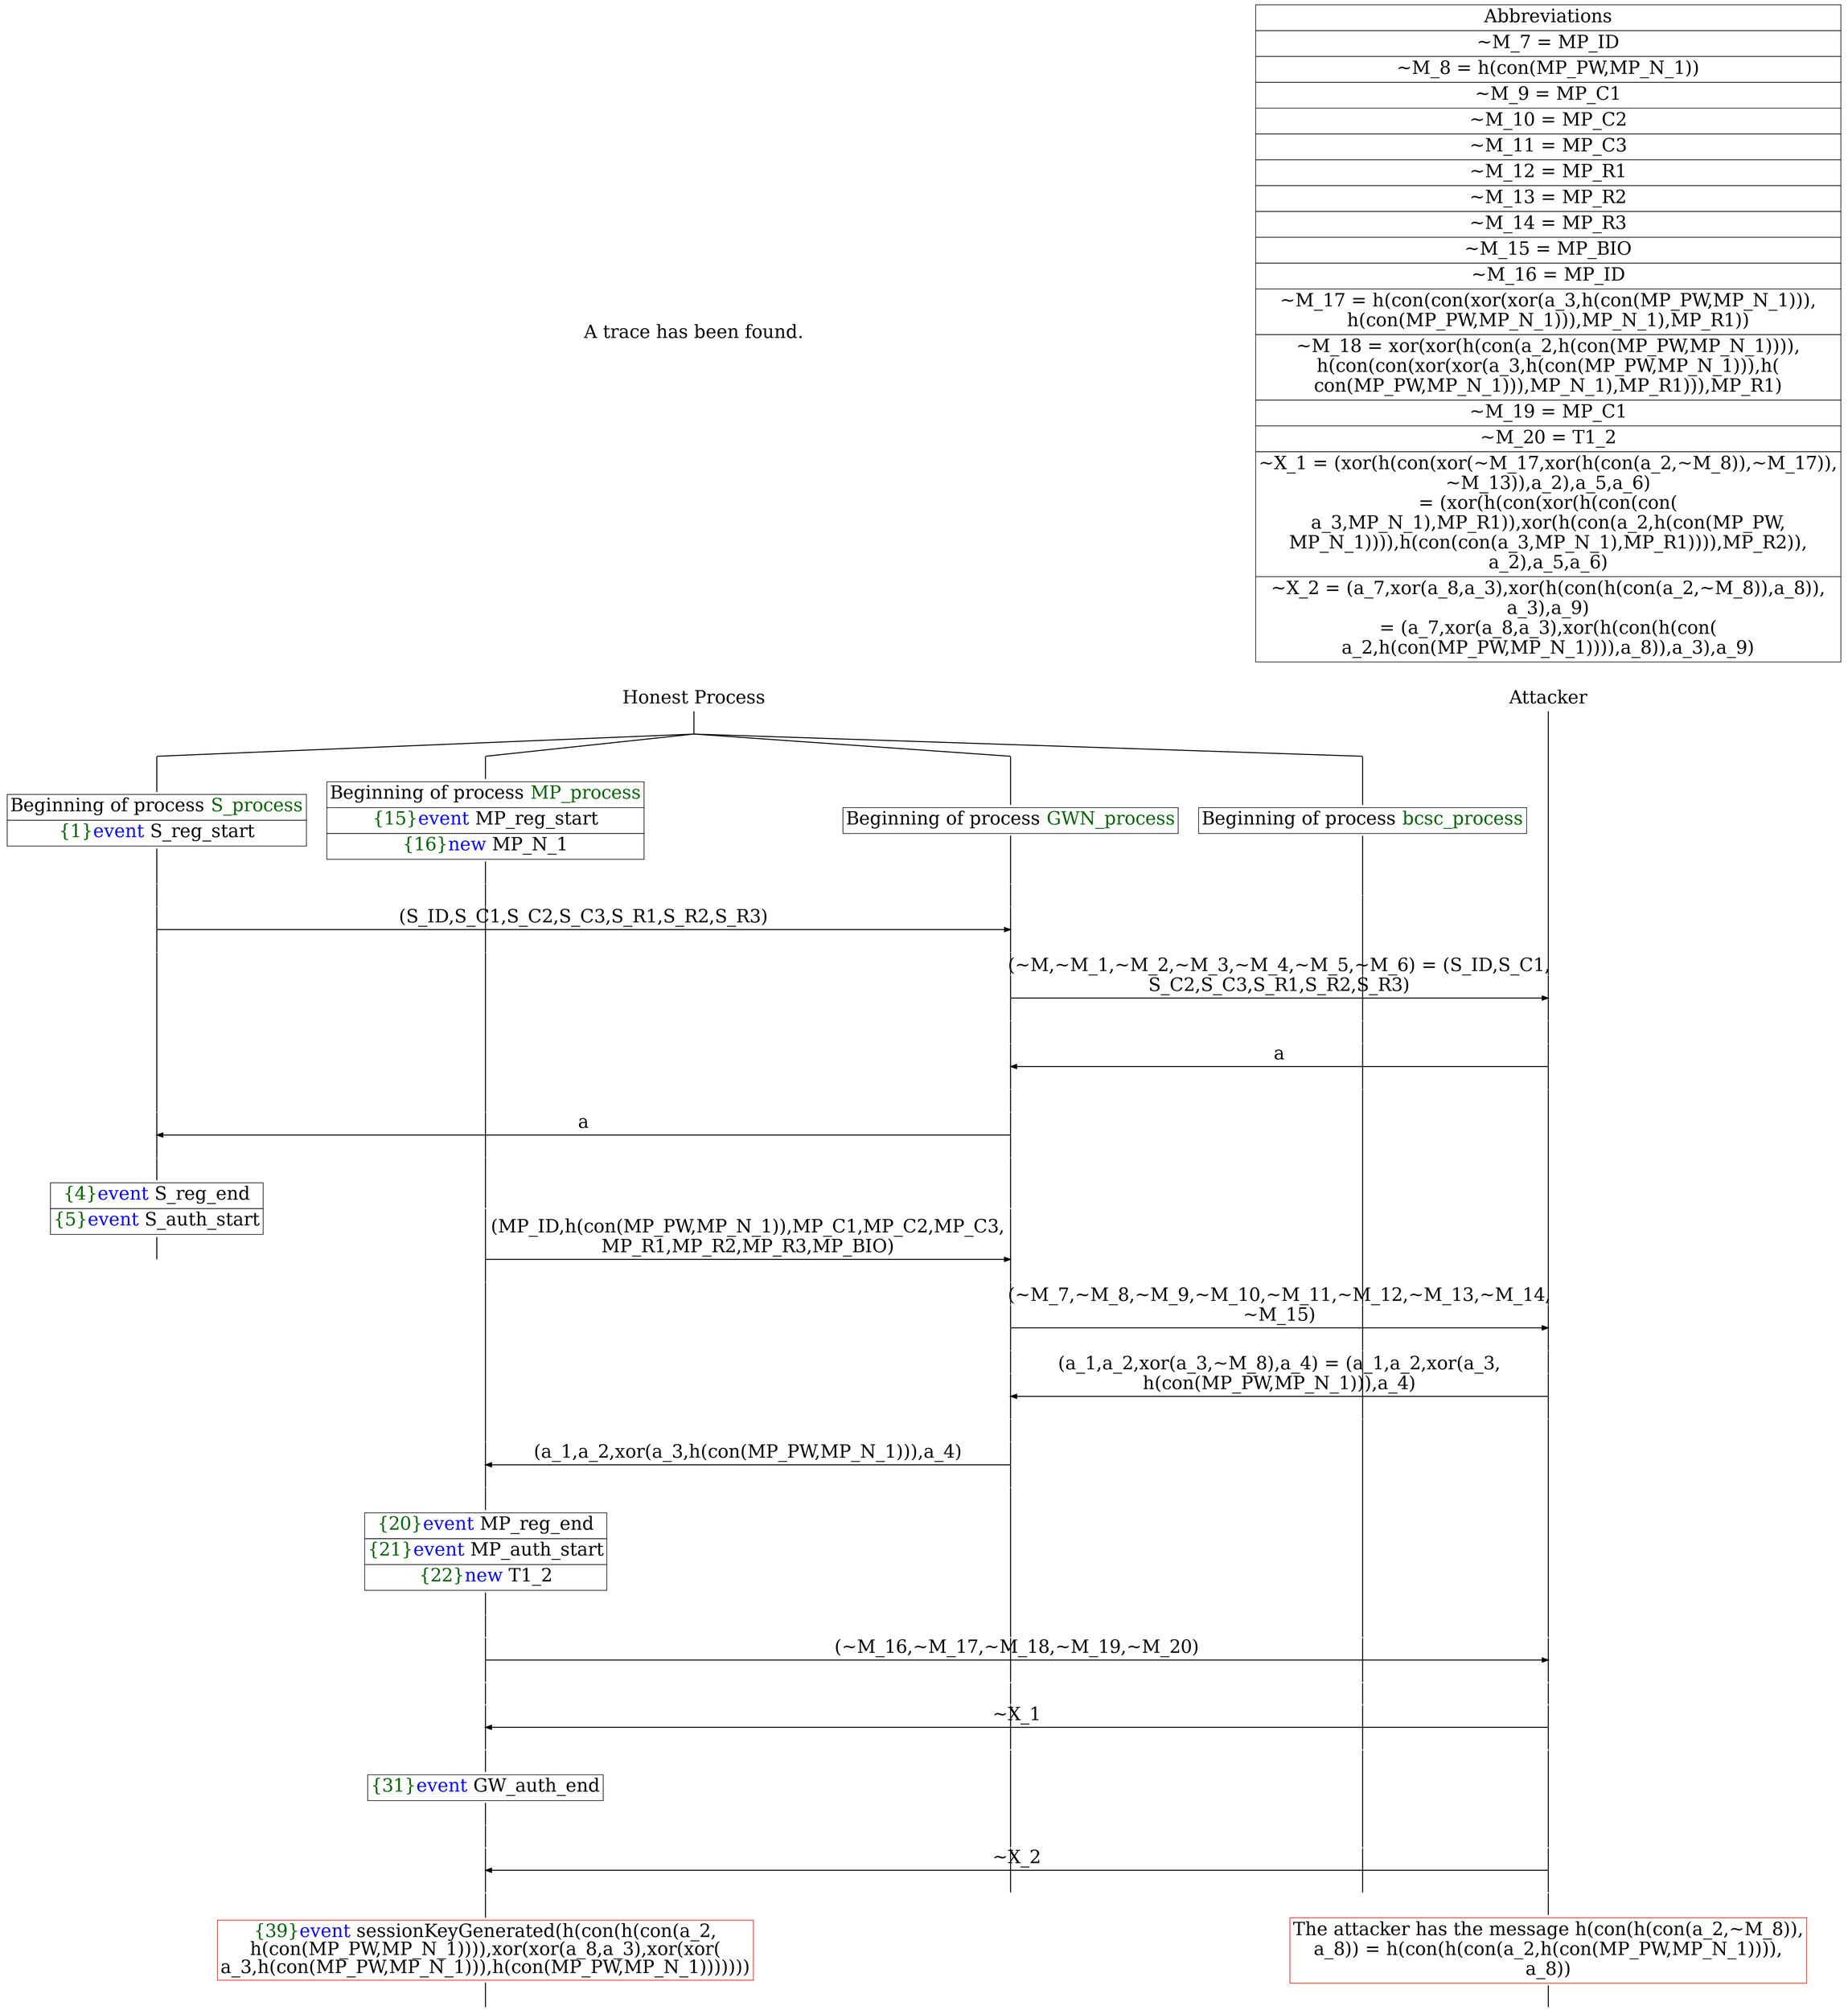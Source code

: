 digraph {
graph [ordering = out]
edge [arrowhead = none, penwidth = 1.6, fontsize = 30]
node [shape = point, width = 0, height = 0, fontsize = 30]
Trace [label = <A trace has been found.<br/>
>, shape = plaintext]
P0__0 [label = "Honest Process", shape = plaintext]
P__0 [label = "Attacker", shape = plaintext]
Trace -> P0__0 [label = "", style = invisible, weight = 100]{rank = same; P0__0 P__0}
P0__0 -> P0__1 [label = <>, weight = 100]
/*RPar */
P0__1 -> P0_3__1 [label = <>]
P0__1 -> P0_2__1 [label = <>]
P0__1 -> P0_1__1 [label = <>]
P0__1 -> P0_0__1 [label = <>]
P0__1 [label = "", fixedsize = false, width = 0, height = 0, shape = none]
{rank = same; P0_0__1 P0_1__1 P0_2__1 P0_3__1}
P0_0__1 -> P0_0__2 [label = <>, weight = 100]
P0_0__2 [shape = plaintext, label = <<TABLE BORDER="0" CELLBORDER="1" CELLSPACING="0" CELLPADDING="4"> <TR><TD>Beginning of process <FONT COLOR="darkgreen">bcsc_process</FONT></TD></TR></TABLE>>]
P0_0__2 -> P0_0__3 [label = <>, weight = 100]
P0_1__1 -> P0_1__2 [label = <>, weight = 100]
P0_1__2 [shape = plaintext, label = <<TABLE BORDER="0" CELLBORDER="1" CELLSPACING="0" CELLPADDING="4"> <TR><TD>Beginning of process <FONT COLOR="darkgreen">GWN_process</FONT></TD></TR></TABLE>>]
P0_1__2 -> P0_1__3 [label = <>, weight = 100]
P0_2__1 -> P0_2__2 [label = <>, weight = 100]
P0_2__2 [shape = plaintext, label = <<TABLE BORDER="0" CELLBORDER="1" CELLSPACING="0" CELLPADDING="4"> <TR><TD>Beginning of process <FONT COLOR="darkgreen">MP_process</FONT></TD></TR><TR><TD><FONT COLOR="darkgreen">{15}</FONT><FONT COLOR="blue">event</FONT> MP_reg_start</TD></TR><TR><TD><FONT COLOR="darkgreen">{16}</FONT><FONT COLOR="blue">new </FONT>MP_N_1</TD></TR></TABLE>>]
P0_2__2 -> P0_2__3 [label = <>, weight = 100]
P0_3__1 -> P0_3__2 [label = <>, weight = 100]
P0_3__2 [shape = plaintext, label = <<TABLE BORDER="0" CELLBORDER="1" CELLSPACING="0" CELLPADDING="4"> <TR><TD>Beginning of process <FONT COLOR="darkgreen">S_process</FONT></TD></TR><TR><TD><FONT COLOR="darkgreen">{1}</FONT><FONT COLOR="blue">event</FONT> S_reg_start</TD></TR></TABLE>>]
P0_3__2 -> P0_3__3 [label = <>, weight = 100]
P0_3__3 -> P0_3__4 [label = <>, weight = 100]
P0_2__3 -> P0_2__4 [label = <>, weight = 100]
P0_1__3 -> P0_1__4 [label = <>, weight = 100]
{rank = same; P0_1__4 P0_2__4 P0_3__4}
P0_3__4 -> P0_3__5 [label = <>, weight = 100]
P0_1__4 -> P0_1__5 [label = <>, weight = 100]
{rank = same; P0_1__5 P0_3__5}
P0_3__5 -> P0_1__5 [label = <(S_ID,S_C1,S_C2,S_C3,S_R1,S_R2,S_R3)>, arrowhead = normal]
P0_3__5 -> P0_3__6 [label = <>, weight = 100]
P0_2__4 -> P0_2__5 [label = <>, weight = 100]
P0_1__5 -> P0_1__6 [label = <>, weight = 100]
{rank = same; P0_1__6 P0_2__5 P0_3__6}
P0_1__6 -> P0_1__7 [label = <>, weight = 100]
P0_0__3 -> P0_0__4 [label = <>, weight = 100]
P__0 -> P__1 [label = <>, weight = 100]
{rank = same; P__1 P0_0__4 P0_1__7}
P0_1__7 -> P0_1__8 [label = <>, weight = 100]
P__1 -> P__2 [label = <>, weight = 100]
{rank = same; P__2 P0_1__8}
P0_1__8 -> P__2 [label = <(~M,~M_1,~M_2,~M_3,~M_4,~M_5,~M_6) = (S_ID,S_C1,<br/>
S_C2,S_C3,S_R1,S_R2,S_R3)>, arrowhead = normal]
P0_1__8 -> P0_1__9 [label = <>, weight = 100]
P0_0__4 -> P0_0__5 [label = <>, weight = 100]
P__2 -> P__3 [label = <>, weight = 100]
{rank = same; P__3 P0_0__5 P0_1__9}
P0_1__9 -> P0_1__10 [label = <>, weight = 100]
P0_0__5 -> P0_0__6 [label = <>, weight = 100]
P__3 -> P__4 [label = <>, weight = 100]
{rank = same; P__4 P0_0__6 P0_1__10}
P0_1__10 -> P0_1__11 [label = <>, weight = 100]
P__4 -> P__5 [label = <>, weight = 100]
{rank = same; P__5 P0_1__11}
P0_1__11 -> P__5 [label = <a>, dir = back, arrowhead = normal]
P0_1__11 -> P0_1__12 [label = <>, weight = 100]
P0_0__6 -> P0_0__7 [label = <>, weight = 100]
P__5 -> P__6 [label = <>, weight = 100]
{rank = same; P__6 P0_0__7 P0_1__12}
P0_3__6 -> P0_3__7 [label = <>, weight = 100]
P0_2__5 -> P0_2__6 [label = <>, weight = 100]
P0_1__12 -> P0_1__13 [label = <>, weight = 100]
{rank = same; P0_1__13 P0_2__6 P0_3__7}
P0_3__7 -> P0_3__8 [label = <>, weight = 100]
P0_1__13 -> P0_1__14 [label = <>, weight = 100]
{rank = same; P0_1__14 P0_3__8}
P0_3__8 -> P0_1__14 [label = <a>, dir = back, arrowhead = normal]
P0_3__8 -> P0_3__9 [label = <>, weight = 100]
P0_2__6 -> P0_2__7 [label = <>, weight = 100]
P0_1__14 -> P0_1__15 [label = <>, weight = 100]
{rank = same; P0_1__15 P0_2__7 P0_3__9}
P0_3__9 -> P0_3__10 [label = <>, weight = 100]
P0_3__10 [shape = plaintext, label = <<TABLE BORDER="0" CELLBORDER="1" CELLSPACING="0" CELLPADDING="4"> <TR><TD><FONT COLOR="darkgreen">{4}</FONT><FONT COLOR="blue">event</FONT> S_reg_end</TD></TR><TR><TD><FONT COLOR="darkgreen">{5}</FONT><FONT COLOR="blue">event</FONT> S_auth_start</TD></TR></TABLE>>]
P0_3__10 -> P0_3__11 [label = <>, weight = 100]
P0_2__7 -> P0_2__8 [label = <>, weight = 100]
P0_1__15 -> P0_1__16 [label = <>, weight = 100]
{rank = same; P0_1__16 P0_2__8}
P0_2__8 -> P0_2__9 [label = <>, weight = 100]
P0_1__16 -> P0_1__17 [label = <>, weight = 100]
{rank = same; P0_1__17 P0_2__9}
P0_2__9 -> P0_1__17 [label = <(MP_ID,h(con(MP_PW,MP_N_1)),MP_C1,MP_C2,MP_C3,<br/>
MP_R1,MP_R2,MP_R3,MP_BIO)>, arrowhead = normal]
P0_2__9 -> P0_2__10 [label = <>, weight = 100]
P0_1__17 -> P0_1__18 [label = <>, weight = 100]
{rank = same; P0_1__18 P0_2__10}
P0_1__18 -> P0_1__19 [label = <>, weight = 100]
P0_0__7 -> P0_0__8 [label = <>, weight = 100]
P__6 -> P__7 [label = <>, weight = 100]
{rank = same; P__7 P0_0__8 P0_1__19}
P0_1__19 -> P0_1__20 [label = <>, weight = 100]
P__7 -> P__8 [label = <>, weight = 100]
{rank = same; P__8 P0_1__20}
P0_1__20 -> P__8 [label = <(~M_7,~M_8,~M_9,~M_10,~M_11,~M_12,~M_13,~M_14,<br/>
~M_15)>, arrowhead = normal]
P0_1__20 -> P0_1__21 [label = <>, weight = 100]
P0_0__8 -> P0_0__9 [label = <>, weight = 100]
P__8 -> P__9 [label = <>, weight = 100]
{rank = same; P__9 P0_0__9 P0_1__21}
P0_1__21 -> P0_1__22 [label = <>, weight = 100]
P0_0__9 -> P0_0__10 [label = <>, weight = 100]
P__9 -> P__10 [label = <>, weight = 100]
{rank = same; P__10 P0_0__10 P0_1__22}
P0_1__22 -> P0_1__23 [label = <>, weight = 100]
P__10 -> P__11 [label = <>, weight = 100]
{rank = same; P__11 P0_1__23}
P0_1__23 -> P__11 [label = <(a_1,a_2,xor(a_3,~M_8),a_4) = (a_1,a_2,xor(a_3,<br/>
h(con(MP_PW,MP_N_1))),a_4)>, dir = back, arrowhead = normal]
P0_1__23 -> P0_1__24 [label = <>, weight = 100]
P0_0__10 -> P0_0__11 [label = <>, weight = 100]
P__11 -> P__12 [label = <>, weight = 100]
{rank = same; P__12 P0_0__11 P0_1__24}
P0_2__10 -> P0_2__11 [label = <>, weight = 100]
P0_1__24 -> P0_1__25 [label = <>, weight = 100]
{rank = same; P0_1__25 P0_2__11}
P0_2__11 -> P0_2__12 [label = <>, weight = 100]
P0_1__25 -> P0_1__26 [label = <>, weight = 100]
{rank = same; P0_1__26 P0_2__12}
P0_2__12 -> P0_1__26 [label = <(a_1,a_2,xor(a_3,h(con(MP_PW,MP_N_1))),a_4)>, dir = back, arrowhead = normal]
P0_2__12 -> P0_2__13 [label = <>, weight = 100]
P0_1__26 -> P0_1__27 [label = <>, weight = 100]
{rank = same; P0_1__27 P0_2__13}
P0_2__13 -> P0_2__14 [label = <>, weight = 100]
P0_2__14 [shape = plaintext, label = <<TABLE BORDER="0" CELLBORDER="1" CELLSPACING="0" CELLPADDING="4"> <TR><TD><FONT COLOR="darkgreen">{20}</FONT><FONT COLOR="blue">event</FONT> MP_reg_end</TD></TR><TR><TD><FONT COLOR="darkgreen">{21}</FONT><FONT COLOR="blue">event</FONT> MP_auth_start</TD></TR><TR><TD><FONT COLOR="darkgreen">{22}</FONT><FONT COLOR="blue">new </FONT>T1_2</TD></TR></TABLE>>]
P0_2__14 -> P0_2__15 [label = <>, weight = 100]
P0_2__15 -> P0_2__16 [label = <>, weight = 100]
P0_1__27 -> P0_1__28 [label = <>, weight = 100]
P0_0__11 -> P0_0__12 [label = <>, weight = 100]
P__12 -> P__13 [label = <>, weight = 100]
{rank = same; P__13 P0_0__12 P0_1__28 P0_2__16}
P0_2__16 -> P0_2__17 [label = <>, weight = 100]
P__13 -> P__14 [label = <>, weight = 100]
{rank = same; P__14 P0_2__17}
P0_2__17 -> P__14 [label = <(~M_16,~M_17,~M_18,~M_19,~M_20)>, arrowhead = normal]
P0_2__17 -> P0_2__18 [label = <>, weight = 100]
P0_1__28 -> P0_1__29 [label = <>, weight = 100]
P0_0__12 -> P0_0__13 [label = <>, weight = 100]
P__14 -> P__15 [label = <>, weight = 100]
{rank = same; P__15 P0_0__13 P0_1__29 P0_2__18}
P0_2__18 -> P0_2__19 [label = <>, weight = 100]
P0_1__29 -> P0_1__30 [label = <>, weight = 100]
P0_0__13 -> P0_0__14 [label = <>, weight = 100]
P__15 -> P__16 [label = <>, weight = 100]
{rank = same; P__16 P0_0__14 P0_1__30 P0_2__19}
P0_2__19 -> P0_2__20 [label = <>, weight = 100]
P__16 -> P__17 [label = <>, weight = 100]
{rank = same; P__17 P0_2__20}
P0_2__20 -> P__17 [label = <~X_1>, dir = back, arrowhead = normal]
P0_2__20 -> P0_2__21 [label = <>, weight = 100]
P0_1__30 -> P0_1__31 [label = <>, weight = 100]
P0_0__14 -> P0_0__15 [label = <>, weight = 100]
P__17 -> P__18 [label = <>, weight = 100]
{rank = same; P__18 P0_0__15 P0_1__31 P0_2__21}
P0_2__21 -> P0_2__22 [label = <>, weight = 100]
P0_2__22 [shape = plaintext, label = <<TABLE BORDER="0" CELLBORDER="1" CELLSPACING="0" CELLPADDING="4"> <TR><TD><FONT COLOR="darkgreen">{31}</FONT><FONT COLOR="blue">event</FONT> GW_auth_end</TD></TR></TABLE>>]
P0_2__22 -> P0_2__23 [label = <>, weight = 100]
P0_2__23 -> P0_2__24 [label = <>, weight = 100]
P0_1__31 -> P0_1__32 [label = <>, weight = 100]
P0_0__15 -> P0_0__16 [label = <>, weight = 100]
P__18 -> P__19 [label = <>, weight = 100]
{rank = same; P__19 P0_0__16 P0_1__32 P0_2__24}
P0_2__24 -> P0_2__25 [label = <>, weight = 100]
P__19 -> P__20 [label = <>, weight = 100]
{rank = same; P__20 P0_2__25}
P0_2__25 -> P__20 [label = <~X_2>, dir = back, arrowhead = normal]
P0_2__25 -> P0_2__26 [label = <>, weight = 100]
P0_1__32 -> P0_1__33 [label = <>, weight = 100]
P0_0__16 -> P0_0__17 [label = <>, weight = 100]
P__20 -> P__21 [label = <>, weight = 100]
{rank = same; P__21 P0_0__17 P0_1__33 P0_2__26}
P0_2__26 -> P0_2__27 [label = <>, weight = 100]
P0_2__27 [color = red, shape = plaintext, label = <<TABLE BORDER="0" CELLBORDER="1" CELLSPACING="0" CELLPADDING="4"> <TR><TD><FONT COLOR="darkgreen">{39}</FONT><FONT COLOR="blue">event</FONT> sessionKeyGenerated(h(con(h(con(a_2,<br/>
h(con(MP_PW,MP_N_1)))),xor(xor(a_8,a_3),xor(xor(<br/>
a_3,h(con(MP_PW,MP_N_1))),h(con(MP_PW,MP_N_1)))))))<br/>
</TD></TR></TABLE>>]
P0_2__27 -> P0_2__28 [label = <>, weight = 100]
P__21 -> P__22 [label = <>, weight = 100]
P__22 [color = red, shape = plaintext, label = <<TABLE BORDER="0" CELLBORDER="1" CELLSPACING="0" CELLPADDING="4"> <TR><TD>The attacker has the message h(con(h(con(a_2,~M_8)),<br/>
a_8)) = h(con(h(con(a_2,h(con(MP_PW,MP_N_1)))),<br/>
a_8))</TD></TR></TABLE>>]
P__22 -> P__23 [label = <>, weight = 100]
Abbrev [shape = plaintext, label = <<TABLE BORDER="0" CELLBORDER="1" CELLSPACING="0" CELLPADDING="4"><TR> <TD> Abbreviations </TD></TR><TR><TD>~M_7 = MP_ID</TD></TR><TR><TD>~M_8 = h(con(MP_PW,MP_N_1))</TD></TR><TR><TD>~M_9 = MP_C1</TD></TR><TR><TD>~M_10 = MP_C2</TD></TR><TR><TD>~M_11 = MP_C3</TD></TR><TR><TD>~M_12 = MP_R1</TD></TR><TR><TD>~M_13 = MP_R2</TD></TR><TR><TD>~M_14 = MP_R3</TD></TR><TR><TD>~M_15 = MP_BIO</TD></TR><TR><TD>~M_16 = MP_ID</TD></TR><TR><TD>~M_17 = h(con(con(xor(xor(a_3,h(con(MP_PW,MP_N_1))),<br/>
h(con(MP_PW,MP_N_1))),MP_N_1),MP_R1))</TD></TR><TR><TD>~M_18 = xor(xor(h(con(a_2,h(con(MP_PW,MP_N_1)))),<br/>
h(con(con(xor(xor(a_3,h(con(MP_PW,MP_N_1))),h(<br/>
con(MP_PW,MP_N_1))),MP_N_1),MP_R1))),MP_R1)</TD></TR><TR><TD>~M_19 = MP_C1</TD></TR><TR><TD>~M_20 = T1_2</TD></TR><TR><TD>~X_1 = (xor(h(con(xor(~M_17,xor(h(con(a_2,~M_8)),~M_17)),<br/>
~M_13)),a_2),a_5,a_6)<br/>
= (xor(h(con(xor(h(con(con(<br/>
a_3,MP_N_1),MP_R1)),xor(h(con(a_2,h(con(MP_PW,<br/>
MP_N_1)))),h(con(con(a_3,MP_N_1),MP_R1)))),MP_R2)),<br/>
a_2),a_5,a_6)</TD></TR><TR><TD>~X_2 = (a_7,xor(a_8,a_3),xor(h(con(h(con(a_2,~M_8)),a_8)),<br/>
a_3),a_9)<br/>
= (a_7,xor(a_8,a_3),xor(h(con(h(con(<br/>
a_2,h(con(MP_PW,MP_N_1)))),a_8)),a_3),a_9)</TD></TR></TABLE>>]Abbrev -> P__0 [style = invisible, weight =100]}
